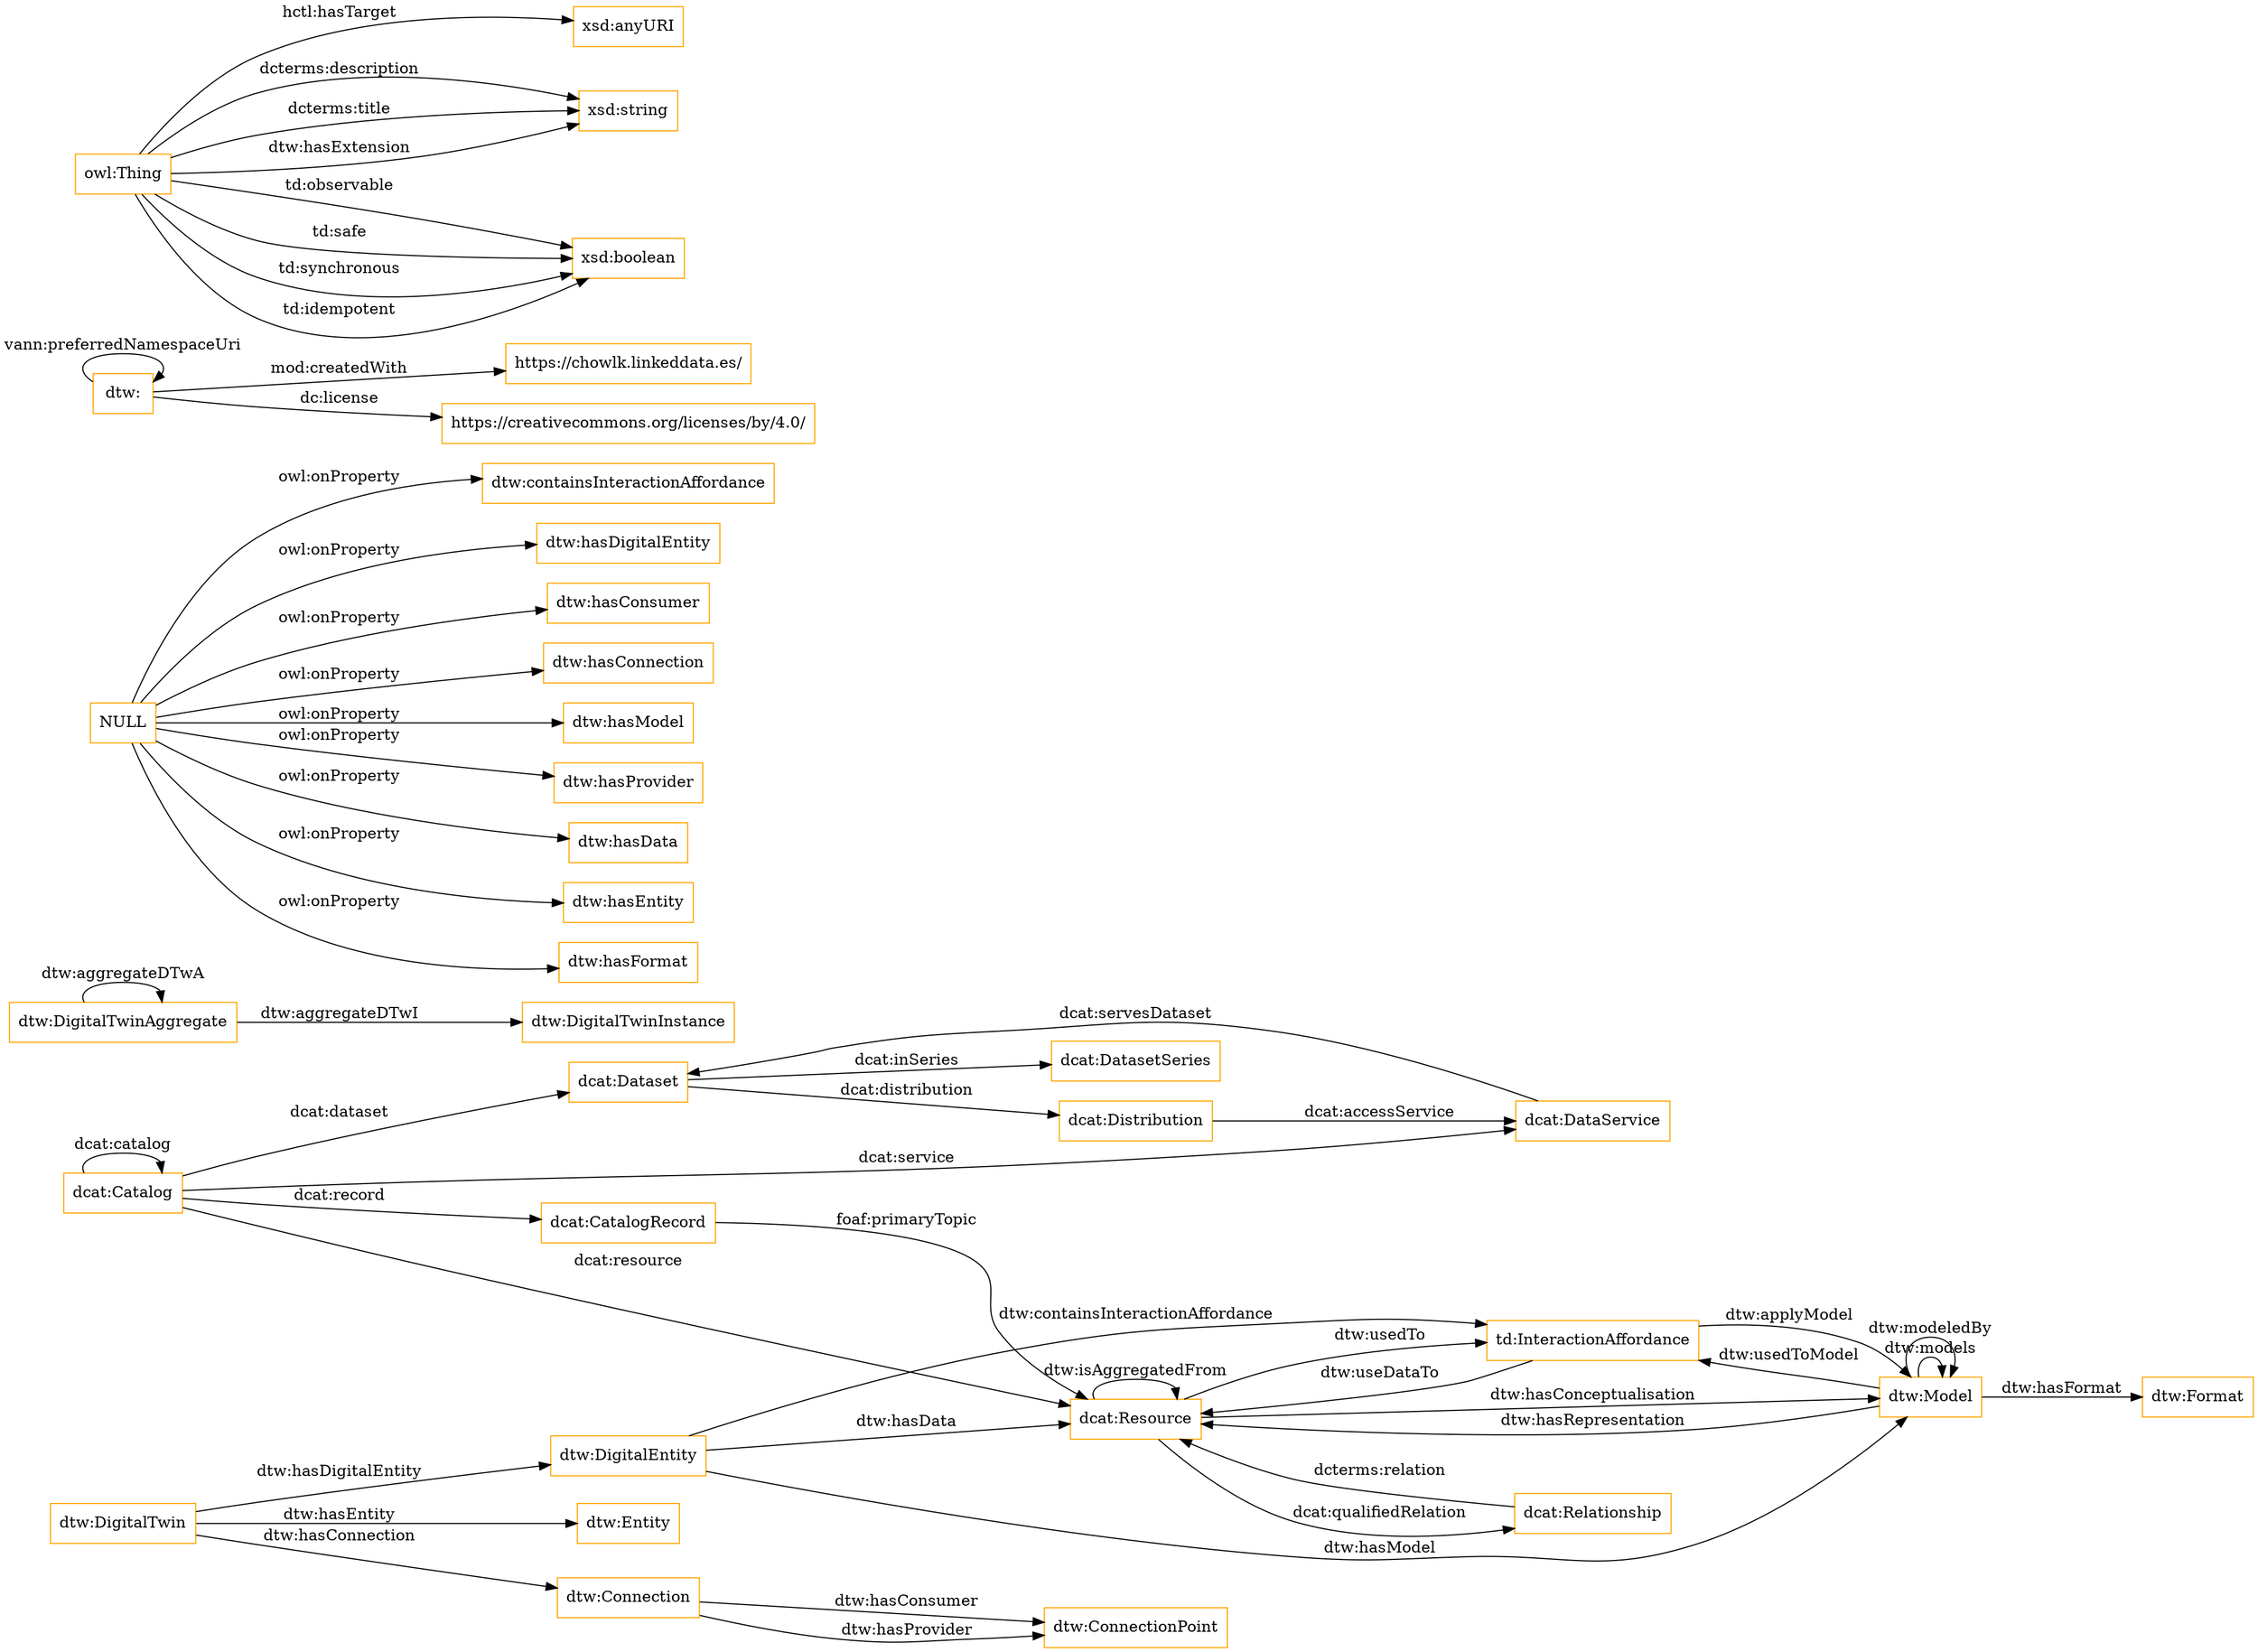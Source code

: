 digraph ar2dtool_diagram { 
rankdir=LR;
size="1501"
node [shape = rectangle, color="orange"]; "dcat:Dataset" "dtw:Format" "dcat:DataService" "dtw:DigitalTwinInstance" "td:InteractionAffordance" "dtw:ConnectionPoint" "dtw:Entity" "dtw:Model" "dtw:DigitalTwin" "dcat:CatalogRecord" "dtw:DigitalTwinAggregate" "dcat:Relationship" "dcat:DatasetSeries" "dcat:Resource" "dcat:Catalog" "dcat:Distribution" "dtw:Connection" "dtw:DigitalEntity" ; /*classes style*/
	"NULL" -> "dtw:containsInteractionAffordance" [ label = "owl:onProperty" ];
	"NULL" -> "dtw:hasDigitalEntity" [ label = "owl:onProperty" ];
	"NULL" -> "dtw:hasConsumer" [ label = "owl:onProperty" ];
	"NULL" -> "dtw:hasConnection" [ label = "owl:onProperty" ];
	"NULL" -> "dtw:hasModel" [ label = "owl:onProperty" ];
	"NULL" -> "dtw:hasProvider" [ label = "owl:onProperty" ];
	"NULL" -> "dtw:hasData" [ label = "owl:onProperty" ];
	"NULL" -> "dtw:hasEntity" [ label = "owl:onProperty" ];
	"NULL" -> "dtw:hasFormat" [ label = "owl:onProperty" ];
	"dtw:" -> "https://chowlk.linkeddata.es/" [ label = "mod:createdWith" ];
	"dtw:" -> "https://creativecommons.org/licenses/by/4.0/" [ label = "dc:license" ];
	"dtw:" -> "dtw:" [ label = "vann:preferredNamespaceUri" ];
	"dcat:Resource" -> "dtw:Model" [ label = "dtw:hasConceptualisation" ];
	"td:InteractionAffordance" -> "dtw:Model" [ label = "dtw:applyModel" ];
	"owl:Thing" -> "xsd:anyURI" [ label = "hctl:hasTarget" ];
	"dcat:Catalog" -> "dcat:Resource" [ label = "dcat:resource" ];
	"owl:Thing" -> "xsd:string" [ label = "dcterms:description" ];
	"dtw:Model" -> "td:InteractionAffordance" [ label = "dtw:usedToModel" ];
	"td:InteractionAffordance" -> "dcat:Resource" [ label = "dtw:useDataTo" ];
	"dcat:Distribution" -> "dcat:DataService" [ label = "dcat:accessService" ];
	"dcat:Resource" -> "dcat:Resource" [ label = "dtw:isAggregatedFrom" ];
	"dcat:Catalog" -> "dcat:CatalogRecord" [ label = "dcat:record" ];
	"dcat:Resource" -> "dcat:Relationship" [ label = "dcat:qualifiedRelation" ];
	"dtw:Model" -> "dcat:Resource" [ label = "dtw:hasRepresentation" ];
	"dcat:CatalogRecord" -> "dcat:Resource" [ label = "foaf:primaryTopic" ];
	"dcat:Catalog" -> "dcat:Dataset" [ label = "dcat:dataset" ];
	"dcat:DataService" -> "dcat:Dataset" [ label = "dcat:servesDataset" ];
	"owl:Thing" -> "xsd:boolean" [ label = "td:observable" ];
	"dtw:DigitalTwin" -> "dtw:Connection" [ label = "dtw:hasConnection" ];
	"dtw:Connection" -> "dtw:ConnectionPoint" [ label = "dtw:hasProvider" ];
	"dtw:Connection" -> "dtw:ConnectionPoint" [ label = "dtw:hasConsumer" ];
	"dcat:Catalog" -> "dcat:DataService" [ label = "dcat:service" ];
	"dtw:DigitalEntity" -> "dcat:Resource" [ label = "dtw:hasData" ];
	"dtw:Model" -> "dtw:Model" [ label = "dtw:models" ];
	"dcat:Catalog" -> "dcat:Catalog" [ label = "dcat:catalog" ];
	"dtw:DigitalTwin" -> "dtw:DigitalEntity" [ label = "dtw:hasDigitalEntity" ];
	"dcat:Relationship" -> "dcat:Resource" [ label = "dcterms:relation" ];
	"owl:Thing" -> "xsd:boolean" [ label = "td:safe" ];
	"dtw:DigitalEntity" -> "td:InteractionAffordance" [ label = "dtw:containsInteractionAffordance" ];
	"dtw:Model" -> "dtw:Format" [ label = "dtw:hasFormat" ];
	"dtw:Model" -> "dtw:Model" [ label = "dtw:modeledBy" ];
	"dtw:DigitalTwin" -> "dtw:Entity" [ label = "dtw:hasEntity" ];
	"dtw:DigitalTwinAggregate" -> "dtw:DigitalTwinAggregate" [ label = "dtw:aggregateDTwA" ];
	"dcat:Dataset" -> "dcat:Distribution" [ label = "dcat:distribution" ];
	"dcat:Dataset" -> "dcat:DatasetSeries" [ label = "dcat:inSeries" ];
	"dcat:Resource" -> "td:InteractionAffordance" [ label = "dtw:usedTo" ];
	"owl:Thing" -> "xsd:boolean" [ label = "td:synchronous" ];
	"dtw:DigitalEntity" -> "dtw:Model" [ label = "dtw:hasModel" ];
	"owl:Thing" -> "xsd:string" [ label = "dcterms:title" ];
	"dtw:DigitalTwinAggregate" -> "dtw:DigitalTwinInstance" [ label = "dtw:aggregateDTwI" ];
	"owl:Thing" -> "xsd:boolean" [ label = "td:idempotent" ];
	"owl:Thing" -> "xsd:string" [ label = "dtw:hasExtension" ];

}
